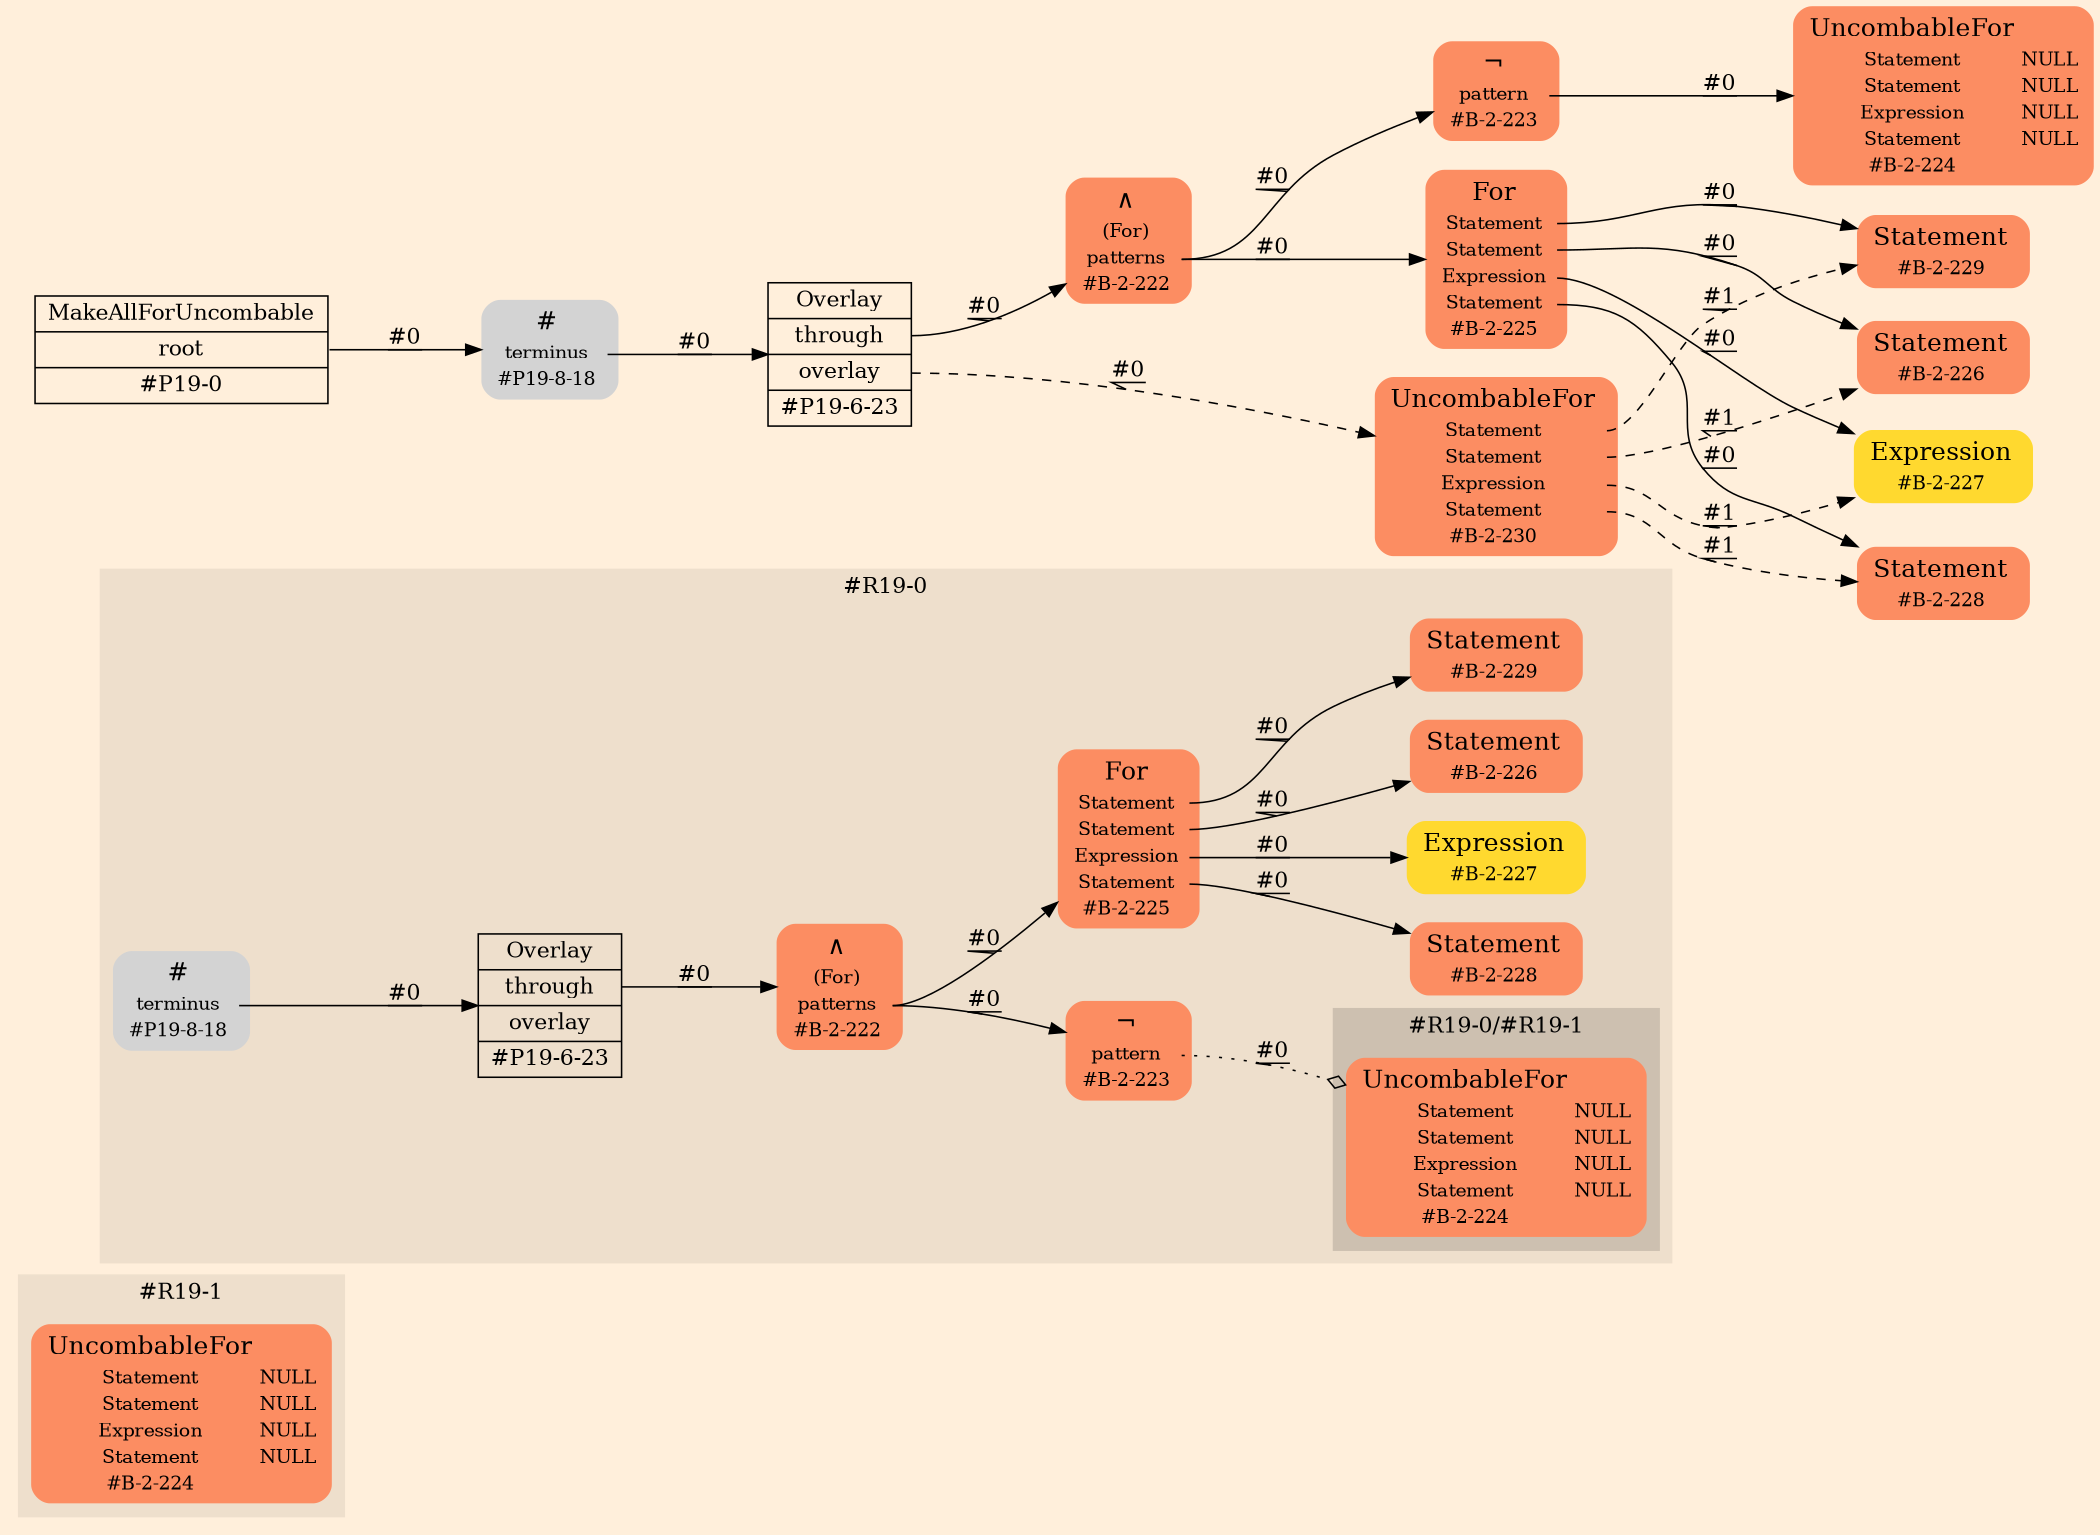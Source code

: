 digraph Inferno {
graph [
    rankdir = "LR"
    ranksep = 1.0
    size = "14,20"
    bgcolor = antiquewhite1
    color = black
    fontcolor = black
];
node [
];
// -------------------- figure #R19-1 --------------------
subgraph "cluster#R19-1" {
    label = "#R19-1"
    style = "filled"
    color = antiquewhite2
    "#R19-1/#B-2-224" [
        shape = "plaintext"
        fillcolor = "/set28/2"
        label = <<TABLE BORDER="0" CELLBORDER="0" CELLSPACING="0">
         <TR><TD><FONT POINT-SIZE="16.0">UncombableFor</FONT></TD><TD></TD></TR>
         <TR><TD>Statement</TD><TD PORT="port0">NULL</TD></TR>
         <TR><TD>Statement</TD><TD PORT="port1">NULL</TD></TR>
         <TR><TD>Expression</TD><TD PORT="port2">NULL</TD></TR>
         <TR><TD>Statement</TD><TD PORT="port3">NULL</TD></TR>
         <TR><TD>#B-2-224</TD><TD PORT="port4"></TD></TR>
        </TABLE>>
        style = "rounded,filled"
        fontsize = "12"
    ];
    
}


// -------------------- figure #R19-0 --------------------
subgraph "cluster#R19-0" {
    label = "#R19-0"
    style = "filled"
    color = antiquewhite2
    "#R19-0/#B-2-227" [
        shape = "plaintext"
        fillcolor = "/set28/6"
        label = <<TABLE BORDER="0" CELLBORDER="0" CELLSPACING="0">
         <TR><TD><FONT POINT-SIZE="16.0">Expression</FONT></TD><TD></TD></TR>
         <TR><TD>#B-2-227</TD><TD PORT="port0"></TD></TR>
        </TABLE>>
        style = "rounded,filled"
        fontsize = "12"
    ];
    
    "#R19-0/#B-2-226" [
        shape = "plaintext"
        fillcolor = "/set28/2"
        label = <<TABLE BORDER="0" CELLBORDER="0" CELLSPACING="0">
         <TR><TD><FONT POINT-SIZE="16.0">Statement</FONT></TD><TD></TD></TR>
         <TR><TD>#B-2-226</TD><TD PORT="port0"></TD></TR>
        </TABLE>>
        style = "rounded,filled"
        fontsize = "12"
    ];
    
    "#R19-0/#B-2-228" [
        shape = "plaintext"
        fillcolor = "/set28/2"
        label = <<TABLE BORDER="0" CELLBORDER="0" CELLSPACING="0">
         <TR><TD><FONT POINT-SIZE="16.0">Statement</FONT></TD><TD></TD></TR>
         <TR><TD>#B-2-228</TD><TD PORT="port0"></TD></TR>
        </TABLE>>
        style = "rounded,filled"
        fontsize = "12"
    ];
    
    "#R19-0/#P19-8-18" [
        shape = "plaintext"
        label = <<TABLE BORDER="0" CELLBORDER="0" CELLSPACING="0">
         <TR><TD><FONT POINT-SIZE="16.0">#</FONT></TD><TD></TD></TR>
         <TR><TD>terminus</TD><TD PORT="port0"></TD></TR>
         <TR><TD>#P19-8-18</TD><TD PORT="port1"></TD></TR>
        </TABLE>>
        style = "rounded,filled"
        fontsize = "12"
    ];
    
    "#R19-0/#P19-6-23" [
        shape = "record"
        fillcolor = antiquewhite2
        label = "<fixed> Overlay | <port0> through | <port1> overlay | <port2> #P19-6-23"
        style = "filled"
        fontsize = "14"
        color = black
        fontcolor = black
    ];
    
    "#R19-0/#B-2-222" [
        shape = "plaintext"
        fillcolor = "/set28/2"
        label = <<TABLE BORDER="0" CELLBORDER="0" CELLSPACING="0">
         <TR><TD><FONT POINT-SIZE="16.0">∧</FONT></TD><TD></TD></TR>
         <TR><TD>(For)</TD><TD PORT="port0"></TD></TR>
         <TR><TD>patterns</TD><TD PORT="port1"></TD></TR>
         <TR><TD>#B-2-222</TD><TD PORT="port2"></TD></TR>
        </TABLE>>
        style = "rounded,filled"
        fontsize = "12"
    ];
    
    "#R19-0/#B-2-223" [
        shape = "plaintext"
        fillcolor = "/set28/2"
        label = <<TABLE BORDER="0" CELLBORDER="0" CELLSPACING="0">
         <TR><TD><FONT POINT-SIZE="16.0">¬</FONT></TD><TD></TD></TR>
         <TR><TD>pattern</TD><TD PORT="port0"></TD></TR>
         <TR><TD>#B-2-223</TD><TD PORT="port1"></TD></TR>
        </TABLE>>
        style = "rounded,filled"
        fontsize = "12"
    ];
    
    "#R19-0/#B-2-229" [
        shape = "plaintext"
        fillcolor = "/set28/2"
        label = <<TABLE BORDER="0" CELLBORDER="0" CELLSPACING="0">
         <TR><TD><FONT POINT-SIZE="16.0">Statement</FONT></TD><TD></TD></TR>
         <TR><TD>#B-2-229</TD><TD PORT="port0"></TD></TR>
        </TABLE>>
        style = "rounded,filled"
        fontsize = "12"
    ];
    
    "#R19-0/#B-2-225" [
        shape = "plaintext"
        fillcolor = "/set28/2"
        label = <<TABLE BORDER="0" CELLBORDER="0" CELLSPACING="0">
         <TR><TD><FONT POINT-SIZE="16.0">For</FONT></TD><TD></TD></TR>
         <TR><TD>Statement</TD><TD PORT="port0"></TD></TR>
         <TR><TD>Statement</TD><TD PORT="port1"></TD></TR>
         <TR><TD>Expression</TD><TD PORT="port2"></TD></TR>
         <TR><TD>Statement</TD><TD PORT="port3"></TD></TR>
         <TR><TD>#B-2-225</TD><TD PORT="port4"></TD></TR>
        </TABLE>>
        style = "rounded,filled"
        fontsize = "12"
    ];
    
    subgraph "cluster#R19-0/#R19-1" {
        label = "#R19-0/#R19-1"
        style = "filled"
        color = antiquewhite3
        "#R19-0/#0/#B-2-224" [
            shape = "plaintext"
            fillcolor = "/set28/2"
            label = <<TABLE BORDER="0" CELLBORDER="0" CELLSPACING="0">
             <TR><TD><FONT POINT-SIZE="16.0">UncombableFor</FONT></TD><TD></TD></TR>
             <TR><TD>Statement</TD><TD PORT="port0">NULL</TD></TR>
             <TR><TD>Statement</TD><TD PORT="port1">NULL</TD></TR>
             <TR><TD>Expression</TD><TD PORT="port2">NULL</TD></TR>
             <TR><TD>Statement</TD><TD PORT="port3">NULL</TD></TR>
             <TR><TD>#B-2-224</TD><TD PORT="port4"></TD></TR>
            </TABLE>>
            style = "rounded,filled"
            fontsize = "12"
        ];
        
    }
    
}


// -------------------- transformation figure --------------------
"CR#P19-0" [
    shape = "record"
    fillcolor = antiquewhite1
    label = "<fixed> MakeAllForUncombable | <port0> root | <port1> #P19-0"
    style = "filled"
    fontsize = "14"
    color = black
    fontcolor = black
];

"#P19-8-18" [
    shape = "plaintext"
    label = <<TABLE BORDER="0" CELLBORDER="0" CELLSPACING="0">
     <TR><TD><FONT POINT-SIZE="16.0">#</FONT></TD><TD></TD></TR>
     <TR><TD>terminus</TD><TD PORT="port0"></TD></TR>
     <TR><TD>#P19-8-18</TD><TD PORT="port1"></TD></TR>
    </TABLE>>
    style = "rounded,filled"
    fontsize = "12"
];

"#P19-6-23" [
    shape = "record"
    fillcolor = antiquewhite1
    label = "<fixed> Overlay | <port0> through | <port1> overlay | <port2> #P19-6-23"
    style = "filled"
    fontsize = "14"
    color = black
    fontcolor = black
];

"#B-2-222" [
    shape = "plaintext"
    fillcolor = "/set28/2"
    label = <<TABLE BORDER="0" CELLBORDER="0" CELLSPACING="0">
     <TR><TD><FONT POINT-SIZE="16.0">∧</FONT></TD><TD></TD></TR>
     <TR><TD>(For)</TD><TD PORT="port0"></TD></TR>
     <TR><TD>patterns</TD><TD PORT="port1"></TD></TR>
     <TR><TD>#B-2-222</TD><TD PORT="port2"></TD></TR>
    </TABLE>>
    style = "rounded,filled"
    fontsize = "12"
];

"#B-2-223" [
    shape = "plaintext"
    fillcolor = "/set28/2"
    label = <<TABLE BORDER="0" CELLBORDER="0" CELLSPACING="0">
     <TR><TD><FONT POINT-SIZE="16.0">¬</FONT></TD><TD></TD></TR>
     <TR><TD>pattern</TD><TD PORT="port0"></TD></TR>
     <TR><TD>#B-2-223</TD><TD PORT="port1"></TD></TR>
    </TABLE>>
    style = "rounded,filled"
    fontsize = "12"
];

"#B-2-224" [
    shape = "plaintext"
    fillcolor = "/set28/2"
    label = <<TABLE BORDER="0" CELLBORDER="0" CELLSPACING="0">
     <TR><TD><FONT POINT-SIZE="16.0">UncombableFor</FONT></TD><TD></TD></TR>
     <TR><TD>Statement</TD><TD PORT="port0">NULL</TD></TR>
     <TR><TD>Statement</TD><TD PORT="port1">NULL</TD></TR>
     <TR><TD>Expression</TD><TD PORT="port2">NULL</TD></TR>
     <TR><TD>Statement</TD><TD PORT="port3">NULL</TD></TR>
     <TR><TD>#B-2-224</TD><TD PORT="port4"></TD></TR>
    </TABLE>>
    style = "rounded,filled"
    fontsize = "12"
];

"#B-2-225" [
    shape = "plaintext"
    fillcolor = "/set28/2"
    label = <<TABLE BORDER="0" CELLBORDER="0" CELLSPACING="0">
     <TR><TD><FONT POINT-SIZE="16.0">For</FONT></TD><TD></TD></TR>
     <TR><TD>Statement</TD><TD PORT="port0"></TD></TR>
     <TR><TD>Statement</TD><TD PORT="port1"></TD></TR>
     <TR><TD>Expression</TD><TD PORT="port2"></TD></TR>
     <TR><TD>Statement</TD><TD PORT="port3"></TD></TR>
     <TR><TD>#B-2-225</TD><TD PORT="port4"></TD></TR>
    </TABLE>>
    style = "rounded,filled"
    fontsize = "12"
];

"#B-2-229" [
    shape = "plaintext"
    fillcolor = "/set28/2"
    label = <<TABLE BORDER="0" CELLBORDER="0" CELLSPACING="0">
     <TR><TD><FONT POINT-SIZE="16.0">Statement</FONT></TD><TD></TD></TR>
     <TR><TD>#B-2-229</TD><TD PORT="port0"></TD></TR>
    </TABLE>>
    style = "rounded,filled"
    fontsize = "12"
];

"#B-2-226" [
    shape = "plaintext"
    fillcolor = "/set28/2"
    label = <<TABLE BORDER="0" CELLBORDER="0" CELLSPACING="0">
     <TR><TD><FONT POINT-SIZE="16.0">Statement</FONT></TD><TD></TD></TR>
     <TR><TD>#B-2-226</TD><TD PORT="port0"></TD></TR>
    </TABLE>>
    style = "rounded,filled"
    fontsize = "12"
];

"#B-2-227" [
    shape = "plaintext"
    fillcolor = "/set28/6"
    label = <<TABLE BORDER="0" CELLBORDER="0" CELLSPACING="0">
     <TR><TD><FONT POINT-SIZE="16.0">Expression</FONT></TD><TD></TD></TR>
     <TR><TD>#B-2-227</TD><TD PORT="port0"></TD></TR>
    </TABLE>>
    style = "rounded,filled"
    fontsize = "12"
];

"#B-2-228" [
    shape = "plaintext"
    fillcolor = "/set28/2"
    label = <<TABLE BORDER="0" CELLBORDER="0" CELLSPACING="0">
     <TR><TD><FONT POINT-SIZE="16.0">Statement</FONT></TD><TD></TD></TR>
     <TR><TD>#B-2-228</TD><TD PORT="port0"></TD></TR>
    </TABLE>>
    style = "rounded,filled"
    fontsize = "12"
];

"#B-2-230" [
    shape = "plaintext"
    fillcolor = "/set28/2"
    label = <<TABLE BORDER="0" CELLBORDER="0" CELLSPACING="0">
     <TR><TD><FONT POINT-SIZE="16.0">UncombableFor</FONT></TD><TD></TD></TR>
     <TR><TD>Statement</TD><TD PORT="port0"></TD></TR>
     <TR><TD>Statement</TD><TD PORT="port1"></TD></TR>
     <TR><TD>Expression</TD><TD PORT="port2"></TD></TR>
     <TR><TD>Statement</TD><TD PORT="port3"></TD></TR>
     <TR><TD>#B-2-230</TD><TD PORT="port4"></TD></TR>
    </TABLE>>
    style = "rounded,filled"
    fontsize = "12"
];



// -------------------- links --------------------
// links for block CR#P19-0
"CR#P19-0":port0 -> "#P19-8-18" [
    style="solid"
    label = "#0"
    decorate = true
    color = black
    fontcolor = black
];

// links for block #P19-8-18
"#P19-8-18":port0 -> "#P19-6-23" [
    style="solid"
    label = "#0"
    decorate = true
    color = black
    fontcolor = black
];

// links for block #P19-6-23
"#P19-6-23":port0 -> "#B-2-222" [
    style="solid"
    label = "#0"
    decorate = true
    color = black
    fontcolor = black
];

"#P19-6-23":port1 -> "#B-2-230" [
    style="dashed"
    label = "#0"
    decorate = true
    color = black
    fontcolor = black
];

// links for block #B-2-222
"#B-2-222":port1 -> "#B-2-223" [
    style="solid"
    label = "#0"
    decorate = true
    color = black
    fontcolor = black
];

"#B-2-222":port1 -> "#B-2-225" [
    style="solid"
    label = "#0"
    decorate = true
    color = black
    fontcolor = black
];

// links for block #B-2-223
"#B-2-223":port0 -> "#B-2-224" [
    style="solid"
    label = "#0"
    decorate = true
    color = black
    fontcolor = black
];

// links for block #B-2-224
// links for block #B-2-225
"#B-2-225":port0 -> "#B-2-229" [
    style="solid"
    label = "#0"
    decorate = true
    color = black
    fontcolor = black
];

"#B-2-225":port1 -> "#B-2-226" [
    style="solid"
    label = "#0"
    decorate = true
    color = black
    fontcolor = black
];

"#B-2-225":port2 -> "#B-2-227" [
    style="solid"
    label = "#0"
    decorate = true
    color = black
    fontcolor = black
];

"#B-2-225":port3 -> "#B-2-228" [
    style="solid"
    label = "#0"
    decorate = true
    color = black
    fontcolor = black
];

// links for block #B-2-229
// links for block #B-2-226
// links for block #B-2-227
// links for block #B-2-228
// links for block #B-2-230
"#B-2-230":port0 -> "#B-2-229" [
    style="dashed"
    label = "#1"
    decorate = true
    color = black
    fontcolor = black
];

"#B-2-230":port1 -> "#B-2-226" [
    style="dashed"
    label = "#1"
    decorate = true
    color = black
    fontcolor = black
];

"#B-2-230":port2 -> "#B-2-227" [
    style="dashed"
    label = "#1"
    decorate = true
    color = black
    fontcolor = black
];

"#B-2-230":port3 -> "#B-2-228" [
    style="dashed"
    label = "#1"
    decorate = true
    color = black
    fontcolor = black
];

// links for block #R19-0/#B-2-227
// links for block #R19-0/#B-2-226
// links for block #R19-0/#B-2-228
// links for block #R19-0/#P19-8-18
"#R19-0/#P19-8-18":port0 -> "#R19-0/#P19-6-23" [
    style="solid"
    label = "#0"
    decorate = true
    color = black
    fontcolor = black
];

// links for block #R19-0/#P19-6-23
"#R19-0/#P19-6-23":port0 -> "#R19-0/#B-2-222" [
    style="solid"
    label = "#0"
    decorate = true
    color = black
    fontcolor = black
];

// links for block #R19-0/#B-2-222
"#R19-0/#B-2-222":port1 -> "#R19-0/#B-2-223" [
    style="solid"
    label = "#0"
    decorate = true
    color = black
    fontcolor = black
];

"#R19-0/#B-2-222":port1 -> "#R19-0/#B-2-225" [
    style="solid"
    label = "#0"
    decorate = true
    color = black
    fontcolor = black
];

// links for block #R19-0/#B-2-223
"#R19-0/#B-2-223":port0 -> "#R19-0/#0/#B-2-224" [
    style="dotted"
    arrowhead="odiamond"
    label = "#0"
    decorate = true
    color = black
    fontcolor = black
];

// links for block #R19-0/#B-2-229
// links for block #R19-0/#B-2-225
"#R19-0/#B-2-225":port0 -> "#R19-0/#B-2-229" [
    style="solid"
    label = "#0"
    decorate = true
    color = black
    fontcolor = black
];

"#R19-0/#B-2-225":port1 -> "#R19-0/#B-2-226" [
    style="solid"
    label = "#0"
    decorate = true
    color = black
    fontcolor = black
];

"#R19-0/#B-2-225":port2 -> "#R19-0/#B-2-227" [
    style="solid"
    label = "#0"
    decorate = true
    color = black
    fontcolor = black
];

"#R19-0/#B-2-225":port3 -> "#R19-0/#B-2-228" [
    style="solid"
    label = "#0"
    decorate = true
    color = black
    fontcolor = black
];

// links for block #R19-0/#0/#B-2-224
// links for block #R19-1/#B-2-224
}
